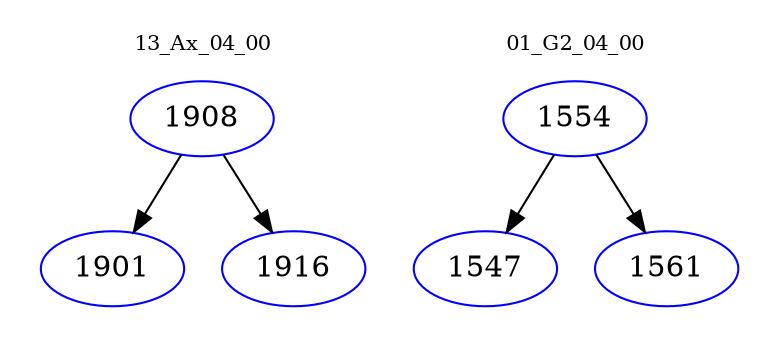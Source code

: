 digraph{
subgraph cluster_0 {
color = white
label = "13_Ax_04_00";
fontsize=10;
T0_1908 [label="1908", color="blue"]
T0_1908 -> T0_1901 [color="black"]
T0_1901 [label="1901", color="blue"]
T0_1908 -> T0_1916 [color="black"]
T0_1916 [label="1916", color="blue"]
}
subgraph cluster_1 {
color = white
label = "01_G2_04_00";
fontsize=10;
T1_1554 [label="1554", color="blue"]
T1_1554 -> T1_1547 [color="black"]
T1_1547 [label="1547", color="blue"]
T1_1554 -> T1_1561 [color="black"]
T1_1561 [label="1561", color="blue"]
}
}
